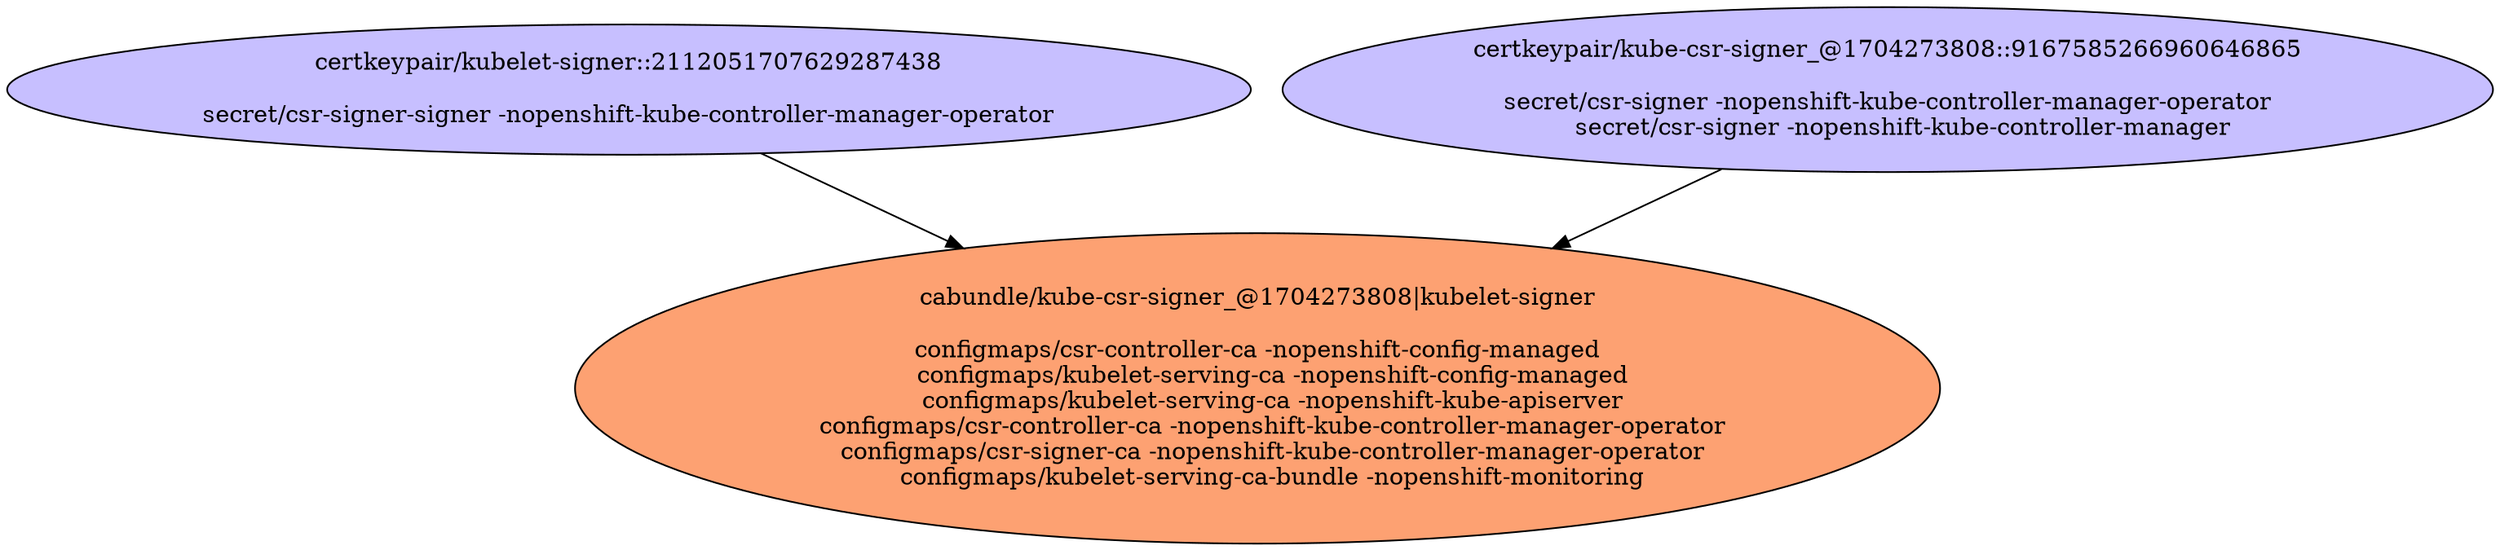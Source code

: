 digraph "Local Certificate" {
  // Node definitions.
  6 [
    label="certkeypair/kubelet-signer::2112051707629287438\n\nsecret/csr-signer-signer -nopenshift-kube-controller-manager-operator\n"
    style=filled
    fillcolor="#c7bfff"
  ];
  10 [
    label="certkeypair/kube-csr-signer_@1704273808::9167585266960646865\n\nsecret/csr-signer -nopenshift-kube-controller-manager-operator\n    secret/csr-signer -nopenshift-kube-controller-manager\n"
    style=filled
    fillcolor="#c7bfff"
  ];
  19 [
    label="cabundle/kube-csr-signer_@1704273808|kubelet-signer\n\nconfigmaps/csr-controller-ca -nopenshift-config-managed\n    configmaps/kubelet-serving-ca -nopenshift-config-managed\n    configmaps/kubelet-serving-ca -nopenshift-kube-apiserver\n    configmaps/csr-controller-ca -nopenshift-kube-controller-manager-operator\n    configmaps/csr-signer-ca -nopenshift-kube-controller-manager-operator\n    configmaps/kubelet-serving-ca-bundle -nopenshift-monitoring\n"
    style=filled
    fillcolor="#fda172"
  ];

  // Edge definitions.
  6 -> 19;
  10 -> 19;
}